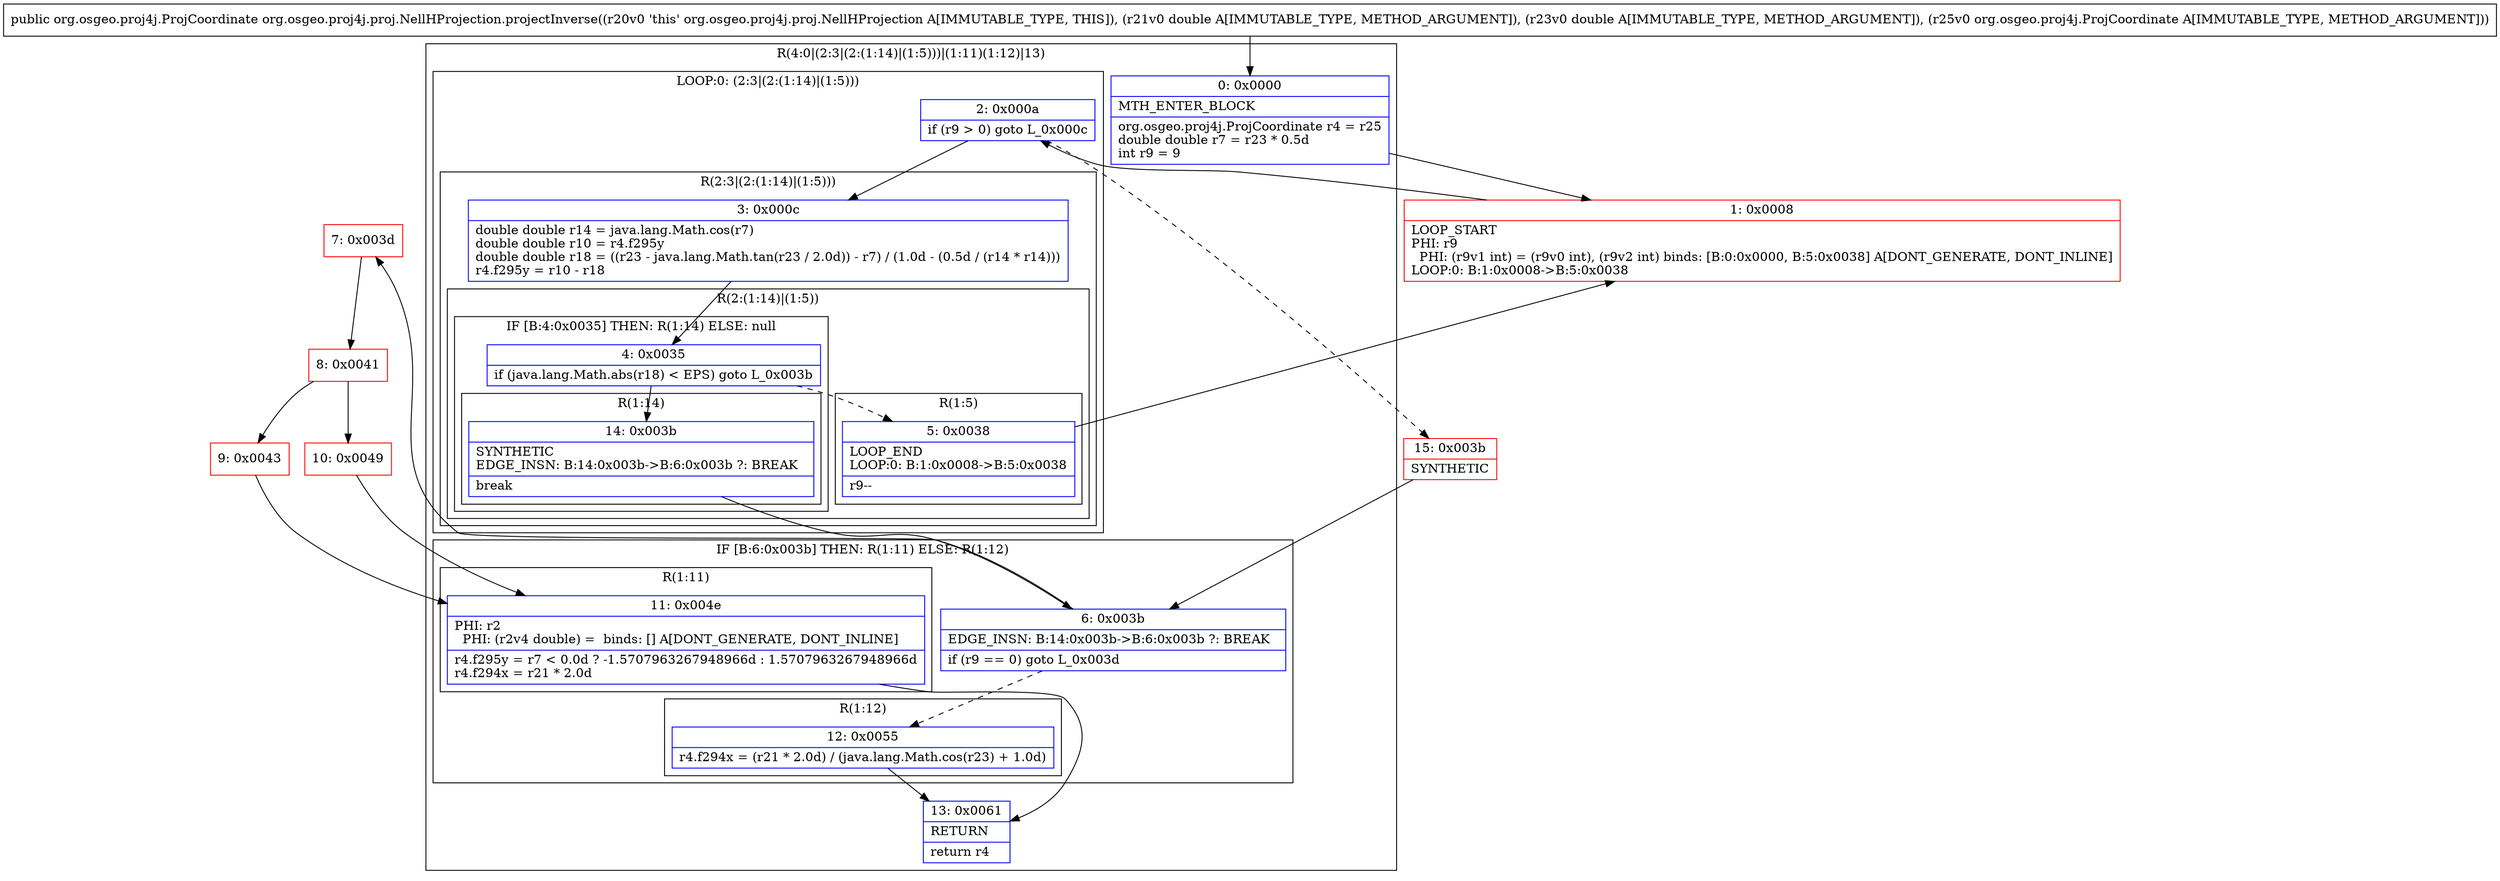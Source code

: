 digraph "CFG fororg.osgeo.proj4j.proj.NellHProjection.projectInverse(DDLorg\/osgeo\/proj4j\/ProjCoordinate;)Lorg\/osgeo\/proj4j\/ProjCoordinate;" {
subgraph cluster_Region_1955783070 {
label = "R(4:0|(2:3|(2:(1:14)|(1:5)))|(1:11)(1:12)|13)";
node [shape=record,color=blue];
Node_0 [shape=record,label="{0\:\ 0x0000|MTH_ENTER_BLOCK\l|org.osgeo.proj4j.ProjCoordinate r4 = r25\ldouble double r7 = r23 * 0.5d\lint r9 = 9\l}"];
subgraph cluster_LoopRegion_220807804 {
label = "LOOP:0: (2:3|(2:(1:14)|(1:5)))";
node [shape=record,color=blue];
Node_2 [shape=record,label="{2\:\ 0x000a|if (r9 \> 0) goto L_0x000c\l}"];
subgraph cluster_Region_684983380 {
label = "R(2:3|(2:(1:14)|(1:5)))";
node [shape=record,color=blue];
Node_3 [shape=record,label="{3\:\ 0x000c|double double r14 = java.lang.Math.cos(r7)\ldouble double r10 = r4.f295y\ldouble double r18 = ((r23 \- java.lang.Math.tan(r23 \/ 2.0d)) \- r7) \/ (1.0d \- (0.5d \/ (r14 * r14)))\lr4.f295y = r10 \- r18\l}"];
subgraph cluster_Region_1955131483 {
label = "R(2:(1:14)|(1:5))";
node [shape=record,color=blue];
subgraph cluster_IfRegion_1016601288 {
label = "IF [B:4:0x0035] THEN: R(1:14) ELSE: null";
node [shape=record,color=blue];
Node_4 [shape=record,label="{4\:\ 0x0035|if (java.lang.Math.abs(r18) \< EPS) goto L_0x003b\l}"];
subgraph cluster_Region_1169089132 {
label = "R(1:14)";
node [shape=record,color=blue];
Node_14 [shape=record,label="{14\:\ 0x003b|SYNTHETIC\lEDGE_INSN: B:14:0x003b\-\>B:6:0x003b ?: BREAK  \l|break\l}"];
}
}
subgraph cluster_Region_97976374 {
label = "R(1:5)";
node [shape=record,color=blue];
Node_5 [shape=record,label="{5\:\ 0x0038|LOOP_END\lLOOP:0: B:1:0x0008\-\>B:5:0x0038\l|r9\-\-\l}"];
}
}
}
}
subgraph cluster_IfRegion_236669316 {
label = "IF [B:6:0x003b] THEN: R(1:11) ELSE: R(1:12)";
node [shape=record,color=blue];
Node_6 [shape=record,label="{6\:\ 0x003b|EDGE_INSN: B:14:0x003b\-\>B:6:0x003b ?: BREAK  \l|if (r9 == 0) goto L_0x003d\l}"];
subgraph cluster_Region_1936595958 {
label = "R(1:11)";
node [shape=record,color=blue];
Node_11 [shape=record,label="{11\:\ 0x004e|PHI: r2 \l  PHI: (r2v4 double) =  binds: [] A[DONT_GENERATE, DONT_INLINE]\l|r4.f295y = r7 \< 0.0d ? \-1.5707963267948966d : 1.5707963267948966d\lr4.f294x = r21 * 2.0d\l}"];
}
subgraph cluster_Region_1722450796 {
label = "R(1:12)";
node [shape=record,color=blue];
Node_12 [shape=record,label="{12\:\ 0x0055|r4.f294x = (r21 * 2.0d) \/ (java.lang.Math.cos(r23) + 1.0d)\l}"];
}
}
Node_13 [shape=record,label="{13\:\ 0x0061|RETURN\l|return r4\l}"];
}
Node_1 [shape=record,color=red,label="{1\:\ 0x0008|LOOP_START\lPHI: r9 \l  PHI: (r9v1 int) = (r9v0 int), (r9v2 int) binds: [B:0:0x0000, B:5:0x0038] A[DONT_GENERATE, DONT_INLINE]\lLOOP:0: B:1:0x0008\-\>B:5:0x0038\l}"];
Node_7 [shape=record,color=red,label="{7\:\ 0x003d}"];
Node_8 [shape=record,color=red,label="{8\:\ 0x0041}"];
Node_9 [shape=record,color=red,label="{9\:\ 0x0043}"];
Node_10 [shape=record,color=red,label="{10\:\ 0x0049}"];
Node_15 [shape=record,color=red,label="{15\:\ 0x003b|SYNTHETIC\l}"];
MethodNode[shape=record,label="{public org.osgeo.proj4j.ProjCoordinate org.osgeo.proj4j.proj.NellHProjection.projectInverse((r20v0 'this' org.osgeo.proj4j.proj.NellHProjection A[IMMUTABLE_TYPE, THIS]), (r21v0 double A[IMMUTABLE_TYPE, METHOD_ARGUMENT]), (r23v0 double A[IMMUTABLE_TYPE, METHOD_ARGUMENT]), (r25v0 org.osgeo.proj4j.ProjCoordinate A[IMMUTABLE_TYPE, METHOD_ARGUMENT])) }"];
MethodNode -> Node_0;
Node_0 -> Node_1;
Node_2 -> Node_3;
Node_2 -> Node_15[style=dashed];
Node_3 -> Node_4;
Node_4 -> Node_5[style=dashed];
Node_4 -> Node_14;
Node_14 -> Node_6;
Node_5 -> Node_1;
Node_6 -> Node_7;
Node_6 -> Node_12[style=dashed];
Node_11 -> Node_13;
Node_12 -> Node_13;
Node_1 -> Node_2;
Node_7 -> Node_8;
Node_8 -> Node_9;
Node_8 -> Node_10;
Node_9 -> Node_11;
Node_10 -> Node_11;
Node_15 -> Node_6;
}

